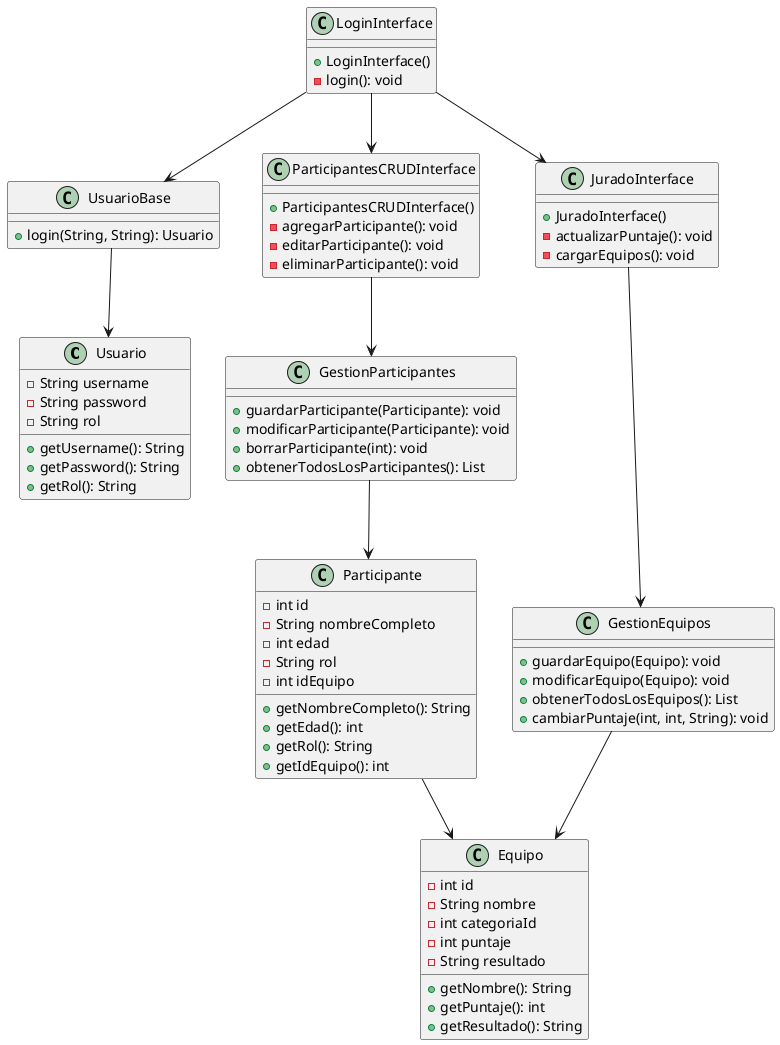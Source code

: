 
@startuml

class Usuario {
  -String username
  -String password
  -String rol
  +getUsername(): String
  +getPassword(): String
  +getRol(): String
}

class Participante {
  -int id
  -String nombreCompleto
  -int edad
  -String rol
  -int idEquipo
  +getNombreCompleto(): String
  +getEdad(): int
  +getRol(): String
  +getIdEquipo(): int
}

class Equipo {
  -int id
  -String nombre
  -int categoriaId
  -int puntaje
  -String resultado
  +getNombre(): String
  +getPuntaje(): int
  +getResultado(): String
}


class UsuarioBase {
  +login(String, String): Usuario
}

class GestionParticipantes {
  +guardarParticipante(Participante): void
  +modificarParticipante(Participante): void
  +borrarParticipante(int): void
  +obtenerTodosLosParticipantes(): List
}

class GestionEquipos {
  +guardarEquipo(Equipo): void
  +modificarEquipo(Equipo): void
  +obtenerTodosLosEquipos(): List
  +cambiarPuntaje(int, int, String): void
}

' Interfaces gráficas
class LoginInterface {
  +LoginInterface()
  -login(): void
}

class ParticipantesCRUDInterface {
  +ParticipantesCRUDInterface()
  -agregarParticipante(): void
  -editarParticipante(): void
  -eliminarParticipante(): void
}

class JuradoInterface {
  +JuradoInterface()
  -actualizarPuntaje(): void
  -cargarEquipos(): void
}

LoginInterface --> UsuarioBase
LoginInterface --> ParticipantesCRUDInterface
LoginInterface --> JuradoInterface

UsuarioBase --> Usuario

GestionParticipantes --> Participante

GestionEquipos --> Equipo

ParticipantesCRUDInterface --> GestionParticipantes
JuradoInterface --> GestionEquipos

Participante --> Equipo

@enduml